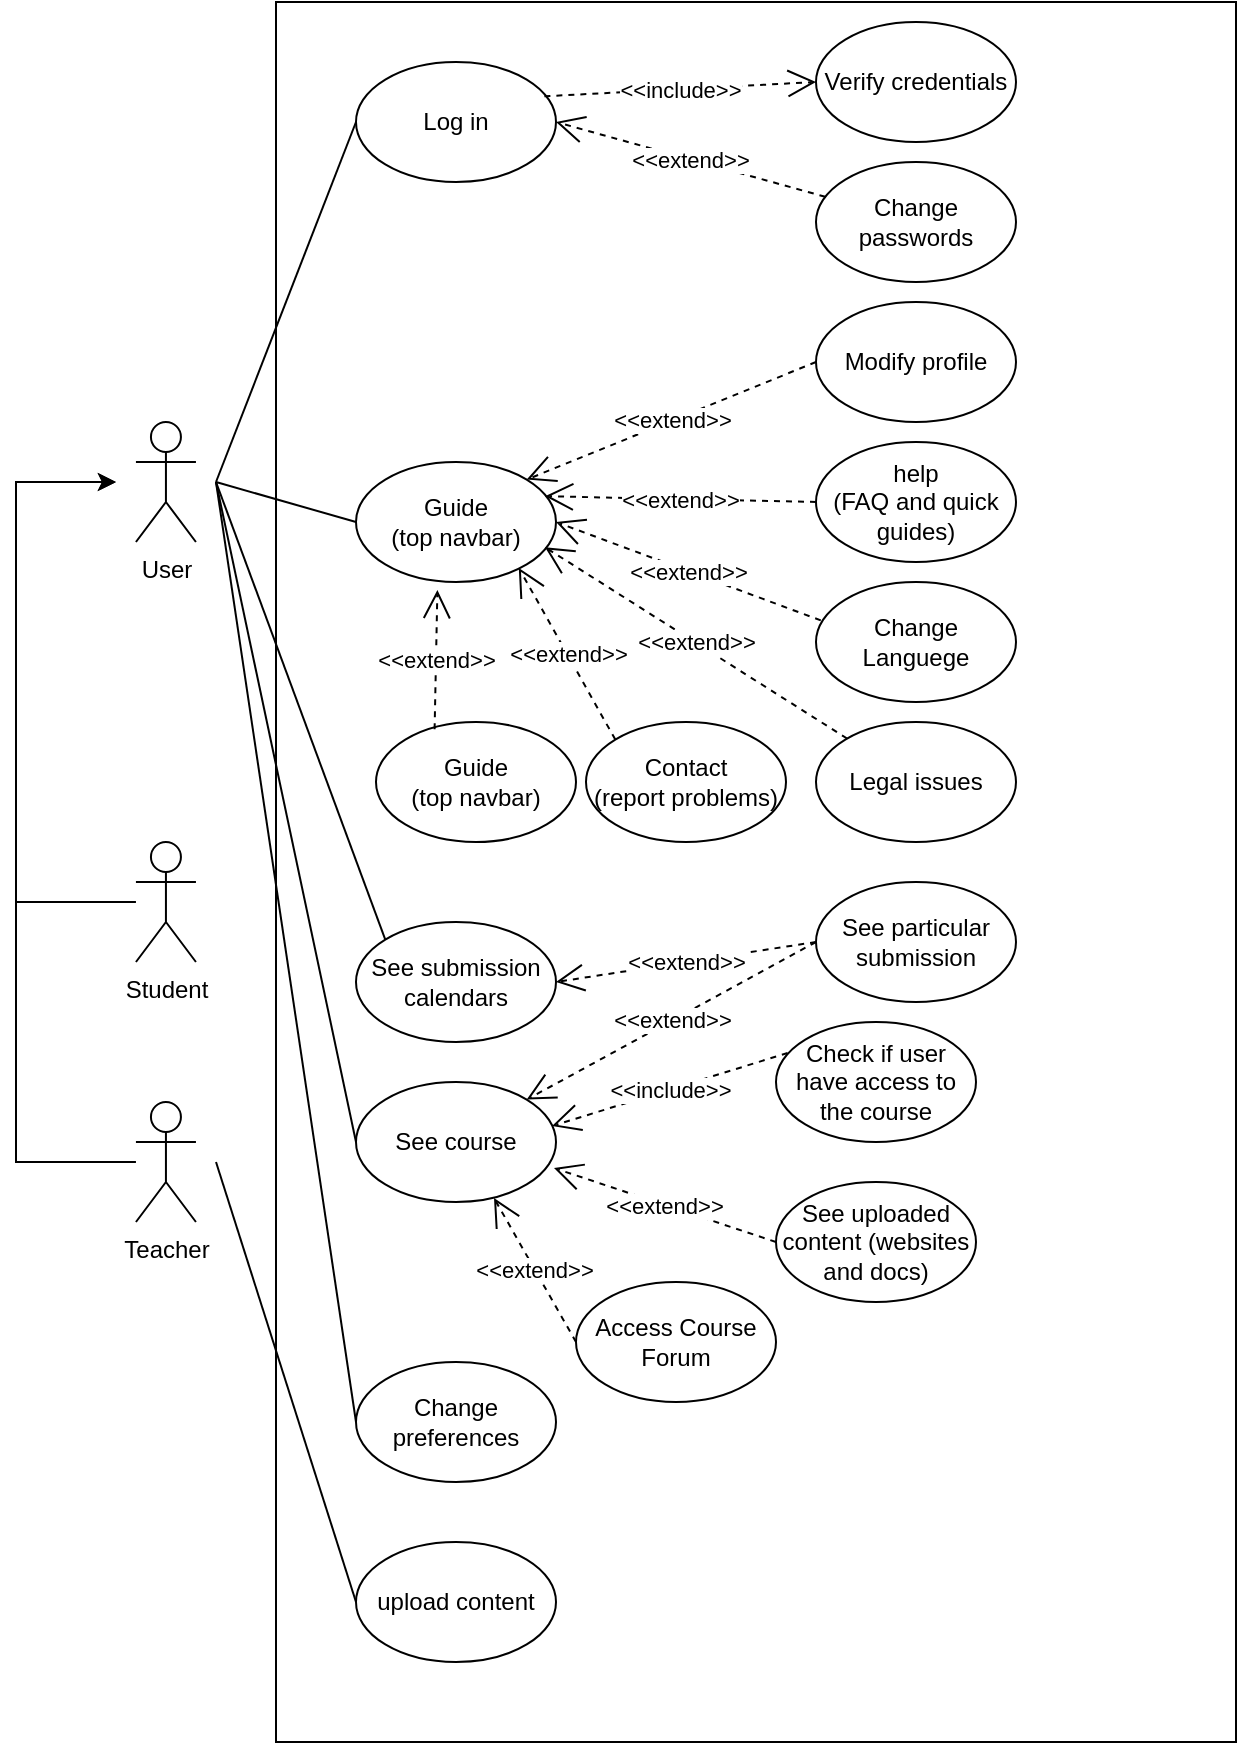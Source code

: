 <mxfile version="20.3.0" type="device"><diagram id="xnmVzoaIjGyRQu9rK1FL" name="Page-1"><mxGraphModel dx="1808" dy="905" grid="1" gridSize="10" guides="1" tooltips="1" connect="1" arrows="1" fold="1" page="1" pageScale="1" pageWidth="850" pageHeight="1100" math="0" shadow="0"><root><mxCell id="0"/><mxCell id="1" parent="0"/><mxCell id="JXOFkkJaBYqTutA2dqvT-2" value="" style="rounded=0;whiteSpace=wrap;html=1;" parent="1" vertex="1"><mxGeometry x="170" y="120" width="480" height="870" as="geometry"/></mxCell><mxCell id="JXOFkkJaBYqTutA2dqvT-9" style="edgeStyle=orthogonalEdgeStyle;rounded=0;orthogonalLoop=1;jettySize=auto;html=1;" parent="1" source="JXOFkkJaBYqTutA2dqvT-4" edge="1"><mxGeometry relative="1" as="geometry"><mxPoint x="89.97" y="360" as="targetPoint"/><Array as="points"><mxPoint x="40" y="570"/><mxPoint x="40" y="360"/></Array></mxGeometry></mxCell><mxCell id="JXOFkkJaBYqTutA2dqvT-4" value="Student" style="shape=umlActor;verticalLabelPosition=bottom;verticalAlign=top;html=1;outlineConnect=0;" parent="1" vertex="1"><mxGeometry x="99.97" y="540" width="30" height="60" as="geometry"/></mxCell><mxCell id="JXOFkkJaBYqTutA2dqvT-5" value="Log in" style="ellipse;whiteSpace=wrap;html=1;" parent="1" vertex="1"><mxGeometry x="210" y="150" width="100" height="60" as="geometry"/></mxCell><mxCell id="JXOFkkJaBYqTutA2dqvT-8" style="edgeStyle=orthogonalEdgeStyle;rounded=0;orthogonalLoop=1;jettySize=auto;html=1;" parent="1" source="JXOFkkJaBYqTutA2dqvT-6" edge="1"><mxGeometry relative="1" as="geometry"><mxPoint x="89.97" y="360" as="targetPoint"/><Array as="points"><mxPoint x="40" y="700"/><mxPoint x="40" y="360"/></Array></mxGeometry></mxCell><mxCell id="JXOFkkJaBYqTutA2dqvT-6" value="Teacher" style="shape=umlActor;verticalLabelPosition=bottom;verticalAlign=top;html=1;outlineConnect=0;" parent="1" vertex="1"><mxGeometry x="99.97" y="670" width="30" height="60" as="geometry"/></mxCell><mxCell id="JXOFkkJaBYqTutA2dqvT-7" value="User" style="shape=umlActor;verticalLabelPosition=bottom;verticalAlign=top;html=1;outlineConnect=0;" parent="1" vertex="1"><mxGeometry x="99.97" y="330" width="30" height="60" as="geometry"/></mxCell><mxCell id="JXOFkkJaBYqTutA2dqvT-16" value="Verify credentials" style="ellipse;whiteSpace=wrap;html=1;" parent="1" vertex="1"><mxGeometry x="440" y="130" width="100" height="60" as="geometry"/></mxCell><mxCell id="JXOFkkJaBYqTutA2dqvT-17" value="Change passwords" style="ellipse;whiteSpace=wrap;html=1;" parent="1" vertex="1"><mxGeometry x="440" y="200" width="100" height="60" as="geometry"/></mxCell><mxCell id="JXOFkkJaBYqTutA2dqvT-20" value="Modify profile" style="ellipse;whiteSpace=wrap;html=1;" parent="1" vertex="1"><mxGeometry x="440" y="270" width="100" height="60" as="geometry"/></mxCell><mxCell id="JXOFkkJaBYqTutA2dqvT-22" value="Guide&lt;br&gt;(top navbar)" style="ellipse;whiteSpace=wrap;html=1;" parent="1" vertex="1"><mxGeometry x="210" y="350" width="100" height="60" as="geometry"/></mxCell><mxCell id="LMvYWli8KcNraRqgUyE8-1" value="Change Languege" style="ellipse;whiteSpace=wrap;html=1;" parent="1" vertex="1"><mxGeometry x="440" y="410" width="100" height="60" as="geometry"/></mxCell><mxCell id="LMvYWli8KcNraRqgUyE8-2" value="Guide&lt;br&gt;(top navbar)" style="ellipse;whiteSpace=wrap;html=1;" parent="1" vertex="1"><mxGeometry x="220" y="480" width="100" height="60" as="geometry"/></mxCell><mxCell id="LMvYWli8KcNraRqgUyE8-3" value="Contact&lt;br&gt;(report problems)" style="ellipse;whiteSpace=wrap;html=1;" parent="1" vertex="1"><mxGeometry x="325" y="480" width="100" height="60" as="geometry"/></mxCell><mxCell id="LMvYWli8KcNraRqgUyE8-4" value="Legal issues" style="ellipse;whiteSpace=wrap;html=1;" parent="1" vertex="1"><mxGeometry x="440" y="480" width="100" height="60" as="geometry"/></mxCell><mxCell id="LMvYWli8KcNraRqgUyE8-5" value="help&lt;br&gt;(FAQ and quick guides)" style="ellipse;whiteSpace=wrap;html=1;" parent="1" vertex="1"><mxGeometry x="440" y="340" width="100" height="60" as="geometry"/></mxCell><mxCell id="LMvYWli8KcNraRqgUyE8-11" value="See submission calendars" style="ellipse;whiteSpace=wrap;html=1;" parent="1" vertex="1"><mxGeometry x="210" y="580" width="100" height="60" as="geometry"/></mxCell><mxCell id="LMvYWli8KcNraRqgUyE8-13" value="See particular submission" style="ellipse;whiteSpace=wrap;html=1;" parent="1" vertex="1"><mxGeometry x="440" y="560" width="100" height="60" as="geometry"/></mxCell><mxCell id="IB5oVTT2J6DRXR9yKUuv-1" value="See course" style="ellipse;whiteSpace=wrap;html=1;" parent="1" vertex="1"><mxGeometry x="210" y="660" width="100" height="60" as="geometry"/></mxCell><mxCell id="lQDpmGGa2Dhz82OrxDsX-2" value="See uploaded content (websites and docs)" style="ellipse;whiteSpace=wrap;html=1;" parent="1" vertex="1"><mxGeometry x="420" y="710" width="100" height="60" as="geometry"/></mxCell><mxCell id="lQDpmGGa2Dhz82OrxDsX-9" value="" style="endArrow=none;html=1;rounded=0;entryX=0;entryY=0.5;entryDx=0;entryDy=0;" parent="1" target="JXOFkkJaBYqTutA2dqvT-5" edge="1"><mxGeometry width="50" height="50" relative="1" as="geometry"><mxPoint x="140" y="360" as="sourcePoint"/><mxPoint x="430" y="430" as="targetPoint"/></mxGeometry></mxCell><mxCell id="lQDpmGGa2Dhz82OrxDsX-10" value="" style="endArrow=none;html=1;rounded=0;entryX=0;entryY=0.5;entryDx=0;entryDy=0;" parent="1" target="JXOFkkJaBYqTutA2dqvT-22" edge="1"><mxGeometry width="50" height="50" relative="1" as="geometry"><mxPoint x="140" y="360" as="sourcePoint"/><mxPoint x="220" y="190" as="targetPoint"/></mxGeometry></mxCell><mxCell id="lQDpmGGa2Dhz82OrxDsX-11" value="" style="endArrow=none;html=1;rounded=0;entryX=0;entryY=0;entryDx=0;entryDy=0;" parent="1" target="LMvYWli8KcNraRqgUyE8-11" edge="1"><mxGeometry width="50" height="50" relative="1" as="geometry"><mxPoint x="140" y="360" as="sourcePoint"/><mxPoint x="220" y="390.0" as="targetPoint"/></mxGeometry></mxCell><mxCell id="lQDpmGGa2Dhz82OrxDsX-12" value="" style="endArrow=none;html=1;rounded=0;entryX=0;entryY=0.5;entryDx=0;entryDy=0;" parent="1" target="IB5oVTT2J6DRXR9yKUuv-1" edge="1"><mxGeometry width="50" height="50" relative="1" as="geometry"><mxPoint x="140" y="360" as="sourcePoint"/><mxPoint x="234.563" y="598.836" as="targetPoint"/></mxGeometry></mxCell><mxCell id="lQDpmGGa2Dhz82OrxDsX-13" value="&amp;lt;&amp;lt;include&amp;gt;&amp;gt;" style="endArrow=open;endSize=12;dashed=1;html=1;rounded=0;entryX=0.98;entryY=0.367;entryDx=0;entryDy=0;exitX=0.058;exitY=0.258;exitDx=0;exitDy=0;exitPerimeter=0;entryPerimeter=0;" parent="1" source="lQDpmGGa2Dhz82OrxDsX-30" target="IB5oVTT2J6DRXR9yKUuv-1" edge="1"><mxGeometry width="160" relative="1" as="geometry"><mxPoint x="425" y="130" as="sourcePoint"/><mxPoint x="265" y="130" as="targetPoint"/></mxGeometry></mxCell><mxCell id="lQDpmGGa2Dhz82OrxDsX-14" value="&amp;lt;&amp;lt;extend&amp;gt;&amp;gt;" style="endArrow=open;endSize=12;dashed=1;html=1;rounded=0;entryX=1;entryY=0.5;entryDx=0;entryDy=0;" parent="1" source="JXOFkkJaBYqTutA2dqvT-17" target="JXOFkkJaBYqTutA2dqvT-5" edge="1"><mxGeometry width="160" relative="1" as="geometry"><mxPoint x="313.1" y="176.44" as="sourcePoint"/><mxPoint x="450" y="170" as="targetPoint"/></mxGeometry></mxCell><mxCell id="lQDpmGGa2Dhz82OrxDsX-16" value="&amp;lt;&amp;lt;extend&amp;gt;&amp;gt;" style="endArrow=open;endSize=12;dashed=1;html=1;rounded=0;exitX=0;exitY=0.5;exitDx=0;exitDy=0;entryX=1;entryY=0;entryDx=0;entryDy=0;" parent="1" source="JXOFkkJaBYqTutA2dqvT-20" target="JXOFkkJaBYqTutA2dqvT-22" edge="1"><mxGeometry width="160" relative="1" as="geometry"><mxPoint x="454.602" y="227.428" as="sourcePoint"/><mxPoint x="320" y="190" as="targetPoint"/></mxGeometry></mxCell><mxCell id="lQDpmGGa2Dhz82OrxDsX-17" value="&amp;lt;&amp;lt;extend&amp;gt;&amp;gt;" style="endArrow=open;endSize=12;dashed=1;html=1;rounded=0;exitX=0;exitY=0.5;exitDx=0;exitDy=0;entryX=0.945;entryY=0.285;entryDx=0;entryDy=0;entryPerimeter=0;" parent="1" source="LMvYWli8KcNraRqgUyE8-5" target="JXOFkkJaBYqTutA2dqvT-22" edge="1"><mxGeometry width="160" relative="1" as="geometry"><mxPoint x="450" y="310.0" as="sourcePoint"/><mxPoint x="303.377" y="212.337" as="targetPoint"/></mxGeometry></mxCell><mxCell id="lQDpmGGa2Dhz82OrxDsX-18" value="&amp;lt;&amp;lt;extend&amp;gt;&amp;gt;" style="endArrow=open;endSize=12;dashed=1;html=1;rounded=0;exitX=0.024;exitY=0.32;exitDx=0;exitDy=0;entryX=1;entryY=0.5;entryDx=0;entryDy=0;exitPerimeter=0;" parent="1" source="LMvYWli8KcNraRqgUyE8-1" target="JXOFkkJaBYqTutA2dqvT-22" edge="1"><mxGeometry width="160" relative="1" as="geometry"><mxPoint x="450" y="380.0" as="sourcePoint"/><mxPoint x="314.5" y="377.1" as="targetPoint"/></mxGeometry></mxCell><mxCell id="lQDpmGGa2Dhz82OrxDsX-19" value="&amp;lt;&amp;lt;extend&amp;gt;&amp;gt;" style="endArrow=open;endSize=12;dashed=1;html=1;rounded=0;entryX=0.945;entryY=0.71;entryDx=0;entryDy=0;entryPerimeter=0;" parent="1" source="LMvYWli8KcNraRqgUyE8-4" target="JXOFkkJaBYqTutA2dqvT-22" edge="1"><mxGeometry width="160" relative="1" as="geometry"><mxPoint x="452.4" y="439.2" as="sourcePoint"/><mxPoint x="320" y="390.0" as="targetPoint"/></mxGeometry></mxCell><mxCell id="lQDpmGGa2Dhz82OrxDsX-20" value="&amp;lt;&amp;lt;extend&amp;gt;&amp;gt;" style="endArrow=open;endSize=12;dashed=1;html=1;rounded=0;entryX=0.814;entryY=0.883;entryDx=0;entryDy=0;entryPerimeter=0;exitX=0;exitY=0;exitDx=0;exitDy=0;" parent="1" source="LMvYWli8KcNraRqgUyE8-3" target="JXOFkkJaBYqTutA2dqvT-22" edge="1"><mxGeometry width="160" relative="1" as="geometry"><mxPoint x="465.641" y="498.205" as="sourcePoint"/><mxPoint x="314.5" y="402.6" as="targetPoint"/></mxGeometry></mxCell><mxCell id="lQDpmGGa2Dhz82OrxDsX-21" value="&amp;lt;&amp;lt;extend&amp;gt;&amp;gt;" style="endArrow=open;endSize=12;dashed=1;html=1;rounded=0;entryX=0.407;entryY=1.067;entryDx=0;entryDy=0;exitX=0.293;exitY=0.061;exitDx=0;exitDy=0;exitPerimeter=0;entryPerimeter=0;" parent="1" source="LMvYWli8KcNraRqgUyE8-2" target="JXOFkkJaBYqTutA2dqvT-22" edge="1"><mxGeometry width="160" relative="1" as="geometry"><mxPoint x="363.792" y="492.832" as="sourcePoint"/><mxPoint x="301.4" y="412.98" as="targetPoint"/></mxGeometry></mxCell><mxCell id="lQDpmGGa2Dhz82OrxDsX-22" value="&amp;lt;&amp;lt;extend&amp;gt;&amp;gt;" style="endArrow=open;endSize=12;dashed=1;html=1;rounded=0;exitX=0;exitY=0.5;exitDx=0;exitDy=0;entryX=1;entryY=0.5;entryDx=0;entryDy=0;" parent="1" source="LMvYWli8KcNraRqgUyE8-13" target="LMvYWli8KcNraRqgUyE8-11" edge="1"><mxGeometry width="160" relative="1" as="geometry"><mxPoint x="450" y="380.0" as="sourcePoint"/><mxPoint x="314.5" y="377.1" as="targetPoint"/></mxGeometry></mxCell><mxCell id="lQDpmGGa2Dhz82OrxDsX-23" value="&amp;lt;&amp;lt;extend&amp;gt;&amp;gt;" style="endArrow=open;endSize=12;dashed=1;html=1;rounded=0;exitX=0;exitY=0.5;exitDx=0;exitDy=0;entryX=1;entryY=0;entryDx=0;entryDy=0;" parent="1" source="LMvYWli8KcNraRqgUyE8-13" target="IB5oVTT2J6DRXR9yKUuv-1" edge="1"><mxGeometry width="160" relative="1" as="geometry"><mxPoint x="450" y="620" as="sourcePoint"/><mxPoint x="320" y="620" as="targetPoint"/></mxGeometry></mxCell><mxCell id="lQDpmGGa2Dhz82OrxDsX-24" value="&amp;lt;&amp;lt;extend&amp;gt;&amp;gt;" style="endArrow=open;endSize=12;dashed=1;html=1;rounded=0;exitX=0;exitY=0.5;exitDx=0;exitDy=0;entryX=0.99;entryY=0.717;entryDx=0;entryDy=0;entryPerimeter=0;" parent="1" source="lQDpmGGa2Dhz82OrxDsX-2" target="IB5oVTT2J6DRXR9yKUuv-1" edge="1"><mxGeometry width="160" relative="1" as="geometry"><mxPoint x="450" y="620" as="sourcePoint"/><mxPoint x="305.437" y="678.836" as="targetPoint"/></mxGeometry></mxCell><mxCell id="lQDpmGGa2Dhz82OrxDsX-25" value="upload content" style="ellipse;whiteSpace=wrap;html=1;" parent="1" vertex="1"><mxGeometry x="210" y="890" width="100" height="60" as="geometry"/></mxCell><mxCell id="lQDpmGGa2Dhz82OrxDsX-26" value="Change preferences" style="ellipse;whiteSpace=wrap;html=1;" parent="1" vertex="1"><mxGeometry x="210" y="800" width="100" height="60" as="geometry"/></mxCell><mxCell id="lQDpmGGa2Dhz82OrxDsX-27" value="" style="endArrow=none;html=1;rounded=0;entryX=0;entryY=0.5;entryDx=0;entryDy=0;" parent="1" target="lQDpmGGa2Dhz82OrxDsX-26" edge="1"><mxGeometry width="50" height="50" relative="1" as="geometry"><mxPoint x="140" y="360" as="sourcePoint"/><mxPoint x="220" y="700" as="targetPoint"/></mxGeometry></mxCell><mxCell id="lQDpmGGa2Dhz82OrxDsX-28" value="Access Course Forum" style="ellipse;whiteSpace=wrap;html=1;" parent="1" vertex="1"><mxGeometry x="320" y="760" width="100" height="60" as="geometry"/></mxCell><mxCell id="lQDpmGGa2Dhz82OrxDsX-29" value="&amp;lt;&amp;lt;extend&amp;gt;&amp;gt;" style="endArrow=open;endSize=12;dashed=1;html=1;rounded=0;exitX=0;exitY=0.5;exitDx=0;exitDy=0;entryX=0.69;entryY=0.967;entryDx=0;entryDy=0;entryPerimeter=0;" parent="1" source="lQDpmGGa2Dhz82OrxDsX-28" target="IB5oVTT2J6DRXR9yKUuv-1" edge="1"><mxGeometry width="160" relative="1" as="geometry"><mxPoint x="450" y="670" as="sourcePoint"/><mxPoint x="320" y="700" as="targetPoint"/></mxGeometry></mxCell><mxCell id="lQDpmGGa2Dhz82OrxDsX-30" value="Check if user have access to the course" style="ellipse;whiteSpace=wrap;html=1;" parent="1" vertex="1"><mxGeometry x="420" y="630" width="100" height="60" as="geometry"/></mxCell><mxCell id="lQDpmGGa2Dhz82OrxDsX-31" value="&amp;lt;&amp;lt;include&amp;gt;&amp;gt;" style="endArrow=open;endSize=12;dashed=1;html=1;rounded=0;entryX=0;entryY=0.5;entryDx=0;entryDy=0;exitX=0.942;exitY=0.286;exitDx=0;exitDy=0;exitPerimeter=0;" parent="1" source="JXOFkkJaBYqTutA2dqvT-5" target="JXOFkkJaBYqTutA2dqvT-16" edge="1"><mxGeometry width="160" relative="1" as="geometry"><mxPoint x="454.627" y="227.396" as="sourcePoint"/><mxPoint x="320" y="190.0" as="targetPoint"/></mxGeometry></mxCell><mxCell id="xDzHlKnzR5Pq06wid3Ee-1" value="" style="endArrow=none;html=1;rounded=0;entryX=0;entryY=0.5;entryDx=0;entryDy=0;" parent="1" target="lQDpmGGa2Dhz82OrxDsX-25" edge="1"><mxGeometry width="50" height="50" relative="1" as="geometry"><mxPoint x="140" y="700" as="sourcePoint"/><mxPoint x="220" y="840" as="targetPoint"/></mxGeometry></mxCell></root></mxGraphModel></diagram></mxfile>